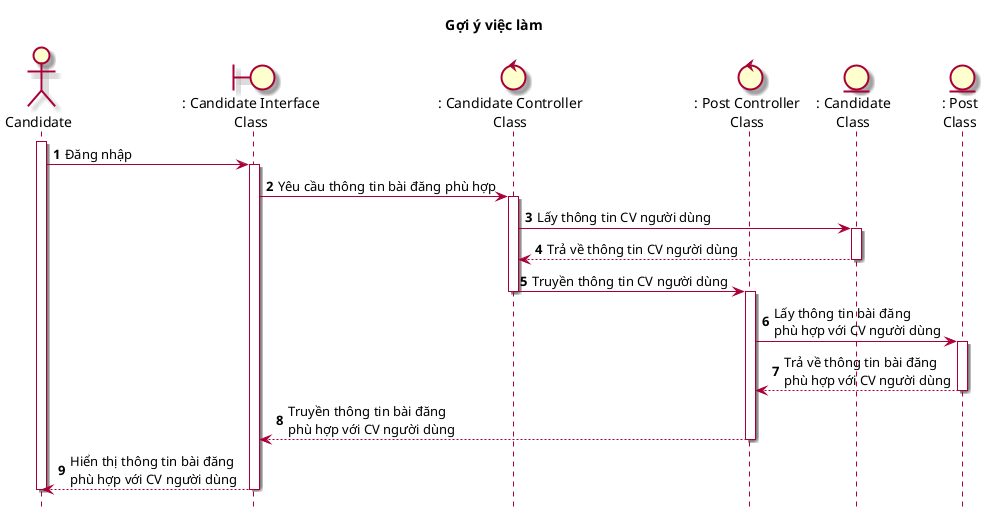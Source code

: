 @startuml GoiYViecLam

skin rose
hide footbox

title Gợi ý việc làm

actor "Candidate" as nguoiUngTuyen
boundary ": Candidate Interface\nClass" as candidateInterface
control ": Candidate Controller\nClass" as candidateController
control ": Post Controller\nClass" as postController
entity ": Candidate\nClass" as candidate
entity ": Post\nClass" as post

autonumber
nguoiUngTuyen++
nguoiUngTuyen->candidateInterface++: Đăng nhập
candidateInterface->candidateController++: Yêu cầu thông tin bài đăng phù hợp
candidateController->candidate++ : Lấy thông tin CV người dùng
candidate-->candidateController-- : Trả về thông tin CV người dùng
candidateController->postController--: Truyền thông tin CV người dùng
postController++
postController->post++: Lấy thông tin bài đăng\nphù hợp với CV người dùng
post-->postController--: Trả về thông tin bài đăng\nphù hợp với CV người dùng
postController-->candidateInterface--: Truyền thông tin bài đăng\nphù hợp với CV người dùng
candidateInterface-->nguoiUngTuyen--: Hiển thị thông tin bài đăng\nphù hợp với CV người dùng
nguoiUngTuyen--

@enduml